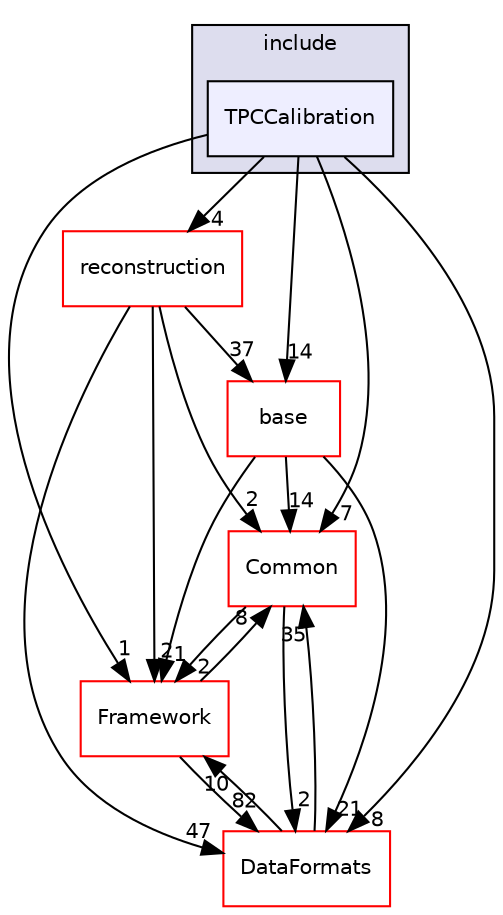 digraph "/home/travis/build/AliceO2Group/AliceO2/Detectors/TPC/calibration/include/TPCCalibration" {
  bgcolor=transparent;
  compound=true
  node [ fontsize="10", fontname="Helvetica"];
  edge [ labelfontsize="10", labelfontname="Helvetica"];
  subgraph clusterdir_2168d348e8784d0b706f7ff616321664 {
    graph [ bgcolor="#ddddee", pencolor="black", label="include" fontname="Helvetica", fontsize="10", URL="dir_2168d348e8784d0b706f7ff616321664.html"]
  dir_ea8be0da165e68acf0108b458eaa1417 [shape=box, label="TPCCalibration", style="filled", fillcolor="#eeeeff", pencolor="black", URL="dir_ea8be0da165e68acf0108b458eaa1417.html"];
  }
  dir_677b030cc750909e4cd27413873678d8 [shape=box label="base" color="red" URL="dir_677b030cc750909e4cd27413873678d8.html"];
  dir_4ab6b4cc6a7edbff49100e9123df213f [shape=box label="Common" color="red" URL="dir_4ab6b4cc6a7edbff49100e9123df213f.html"];
  dir_a5de047958dd458e809773c6ffaa8478 [shape=box label="reconstruction" color="red" URL="dir_a5de047958dd458e809773c6ffaa8478.html"];
  dir_bcbb2cf9a3d3d83e5515c82071a07177 [shape=box label="Framework" color="red" URL="dir_bcbb2cf9a3d3d83e5515c82071a07177.html"];
  dir_2171f7ec022c5423887b07c69b2f5b48 [shape=box label="DataFormats" color="red" URL="dir_2171f7ec022c5423887b07c69b2f5b48.html"];
  dir_677b030cc750909e4cd27413873678d8->dir_4ab6b4cc6a7edbff49100e9123df213f [headlabel="14", labeldistance=1.5 headhref="dir_000050_000027.html"];
  dir_677b030cc750909e4cd27413873678d8->dir_bcbb2cf9a3d3d83e5515c82071a07177 [headlabel="1", labeldistance=1.5 headhref="dir_000050_000013.html"];
  dir_677b030cc750909e4cd27413873678d8->dir_2171f7ec022c5423887b07c69b2f5b48 [headlabel="21", labeldistance=1.5 headhref="dir_000050_000076.html"];
  dir_4ab6b4cc6a7edbff49100e9123df213f->dir_bcbb2cf9a3d3d83e5515c82071a07177 [headlabel="2", labeldistance=1.5 headhref="dir_000027_000013.html"];
  dir_4ab6b4cc6a7edbff49100e9123df213f->dir_2171f7ec022c5423887b07c69b2f5b48 [headlabel="2", labeldistance=1.5 headhref="dir_000027_000076.html"];
  dir_ea8be0da165e68acf0108b458eaa1417->dir_677b030cc750909e4cd27413873678d8 [headlabel="14", labeldistance=1.5 headhref="dir_000601_000050.html"];
  dir_ea8be0da165e68acf0108b458eaa1417->dir_4ab6b4cc6a7edbff49100e9123df213f [headlabel="7", labeldistance=1.5 headhref="dir_000601_000027.html"];
  dir_ea8be0da165e68acf0108b458eaa1417->dir_a5de047958dd458e809773c6ffaa8478 [headlabel="4", labeldistance=1.5 headhref="dir_000601_000370.html"];
  dir_ea8be0da165e68acf0108b458eaa1417->dir_bcbb2cf9a3d3d83e5515c82071a07177 [headlabel="1", labeldistance=1.5 headhref="dir_000601_000013.html"];
  dir_ea8be0da165e68acf0108b458eaa1417->dir_2171f7ec022c5423887b07c69b2f5b48 [headlabel="8", labeldistance=1.5 headhref="dir_000601_000076.html"];
  dir_a5de047958dd458e809773c6ffaa8478->dir_677b030cc750909e4cd27413873678d8 [headlabel="37", labeldistance=1.5 headhref="dir_000370_000050.html"];
  dir_a5de047958dd458e809773c6ffaa8478->dir_4ab6b4cc6a7edbff49100e9123df213f [headlabel="2", labeldistance=1.5 headhref="dir_000370_000027.html"];
  dir_a5de047958dd458e809773c6ffaa8478->dir_bcbb2cf9a3d3d83e5515c82071a07177 [headlabel="2", labeldistance=1.5 headhref="dir_000370_000013.html"];
  dir_a5de047958dd458e809773c6ffaa8478->dir_2171f7ec022c5423887b07c69b2f5b48 [headlabel="47", labeldistance=1.5 headhref="dir_000370_000076.html"];
  dir_bcbb2cf9a3d3d83e5515c82071a07177->dir_4ab6b4cc6a7edbff49100e9123df213f [headlabel="8", labeldistance=1.5 headhref="dir_000013_000027.html"];
  dir_bcbb2cf9a3d3d83e5515c82071a07177->dir_2171f7ec022c5423887b07c69b2f5b48 [headlabel="82", labeldistance=1.5 headhref="dir_000013_000076.html"];
  dir_2171f7ec022c5423887b07c69b2f5b48->dir_4ab6b4cc6a7edbff49100e9123df213f [headlabel="35", labeldistance=1.5 headhref="dir_000076_000027.html"];
  dir_2171f7ec022c5423887b07c69b2f5b48->dir_bcbb2cf9a3d3d83e5515c82071a07177 [headlabel="10", labeldistance=1.5 headhref="dir_000076_000013.html"];
}
